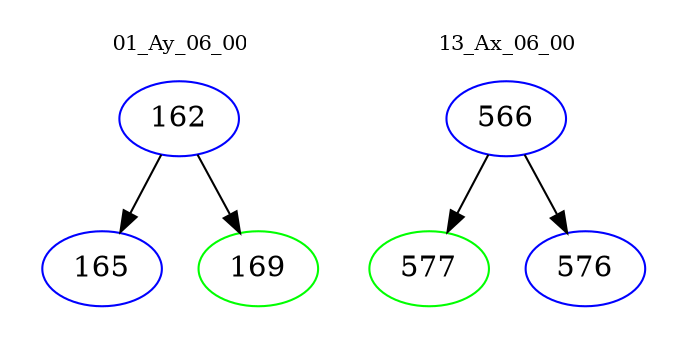 digraph{
subgraph cluster_0 {
color = white
label = "01_Ay_06_00";
fontsize=10;
T0_162 [label="162", color="blue"]
T0_162 -> T0_165 [color="black"]
T0_165 [label="165", color="blue"]
T0_162 -> T0_169 [color="black"]
T0_169 [label="169", color="green"]
}
subgraph cluster_1 {
color = white
label = "13_Ax_06_00";
fontsize=10;
T1_566 [label="566", color="blue"]
T1_566 -> T1_577 [color="black"]
T1_577 [label="577", color="green"]
T1_566 -> T1_576 [color="black"]
T1_576 [label="576", color="blue"]
}
}
